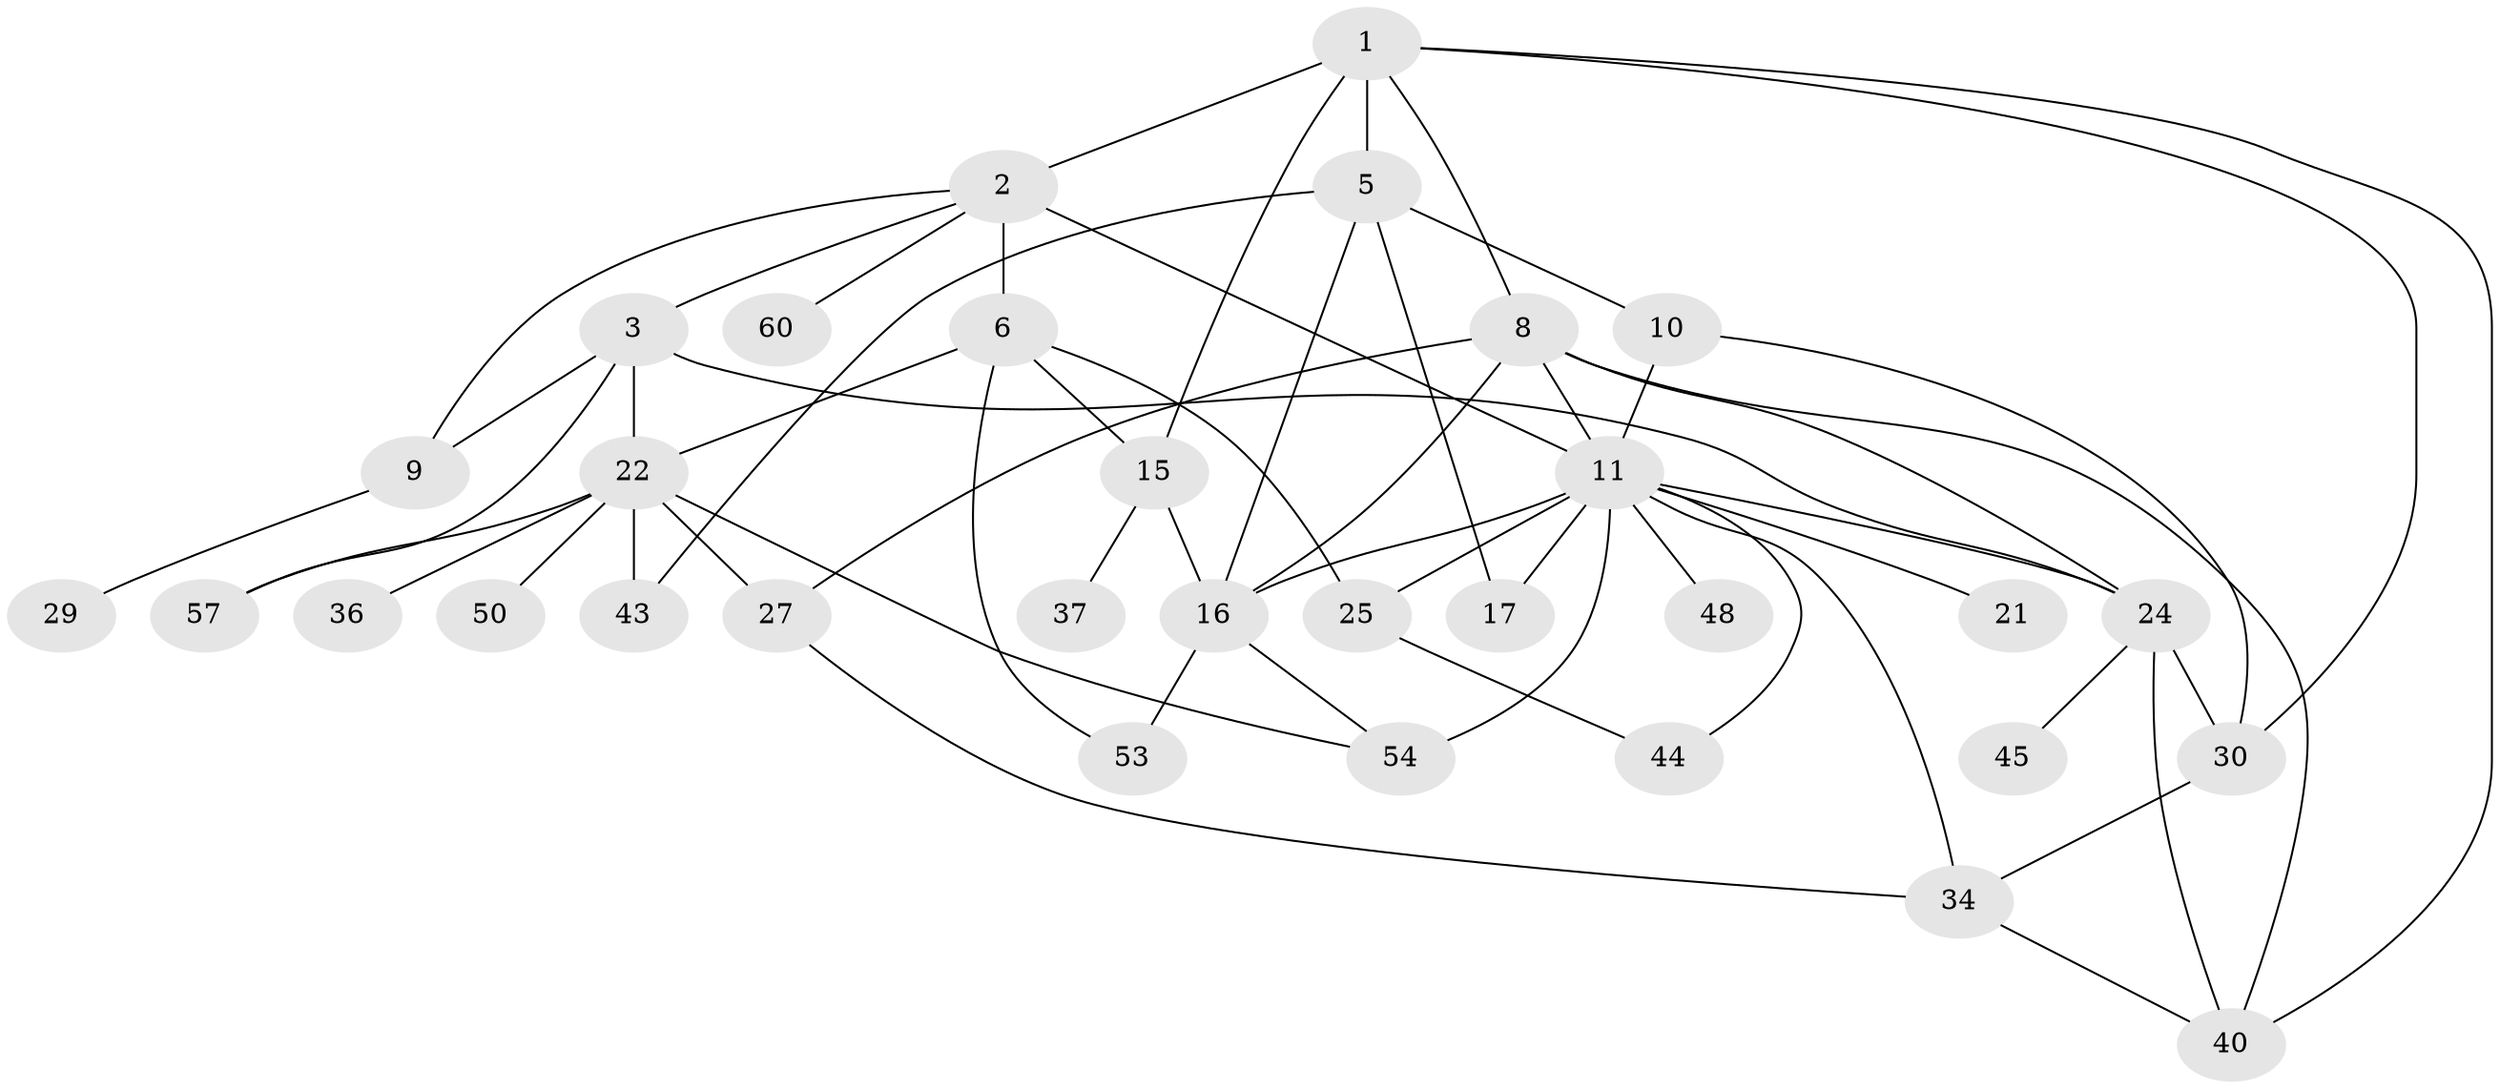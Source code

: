 // original degree distribution, {3: 0.1875, 6: 0.0625, 4: 0.25, 5: 0.046875, 1: 0.203125, 2: 0.25}
// Generated by graph-tools (version 1.1) at 2025/13/03/09/25 04:13:22]
// undirected, 32 vertices, 57 edges
graph export_dot {
graph [start="1"]
  node [color=gray90,style=filled];
  1 [super="+4"];
  2 [super="+7+12"];
  3 [super="+32"];
  5 [super="+13"];
  6 [super="+41+35"];
  8 [super="+47"];
  9;
  10;
  11 [super="+38+31+19"];
  15 [super="+18"];
  16 [super="+23"];
  17;
  21;
  22 [super="+49+26+58"];
  24 [super="+39"];
  25 [super="+33"];
  27 [super="+46"];
  29;
  30 [super="+59"];
  34 [super="+56"];
  36;
  37 [super="+62"];
  40;
  43;
  44;
  45;
  48;
  50;
  53;
  54 [super="+55"];
  57;
  60;
  1 -- 2;
  1 -- 8;
  1 -- 5;
  1 -- 40;
  1 -- 30;
  1 -- 15 [weight=2];
  2 -- 3;
  2 -- 6;
  2 -- 11 [weight=2];
  2 -- 9;
  2 -- 60;
  3 -- 9;
  3 -- 57;
  3 -- 22;
  3 -- 24;
  5 -- 10;
  5 -- 16;
  5 -- 43;
  5 -- 17;
  6 -- 22;
  6 -- 25;
  6 -- 15;
  6 -- 53;
  8 -- 24;
  8 -- 27;
  8 -- 16;
  8 -- 40;
  8 -- 11;
  9 -- 29;
  10 -- 30;
  10 -- 11;
  11 -- 16;
  11 -- 24;
  11 -- 25;
  11 -- 34;
  11 -- 44;
  11 -- 48;
  11 -- 17;
  11 -- 21;
  11 -- 54 [weight=2];
  15 -- 16;
  15 -- 37;
  16 -- 53;
  16 -- 54;
  22 -- 36;
  22 -- 54;
  22 -- 50;
  22 -- 57;
  22 -- 43;
  22 -- 27;
  24 -- 40;
  24 -- 45;
  24 -- 30;
  25 -- 44;
  27 -- 34;
  30 -- 34;
  34 -- 40;
}
